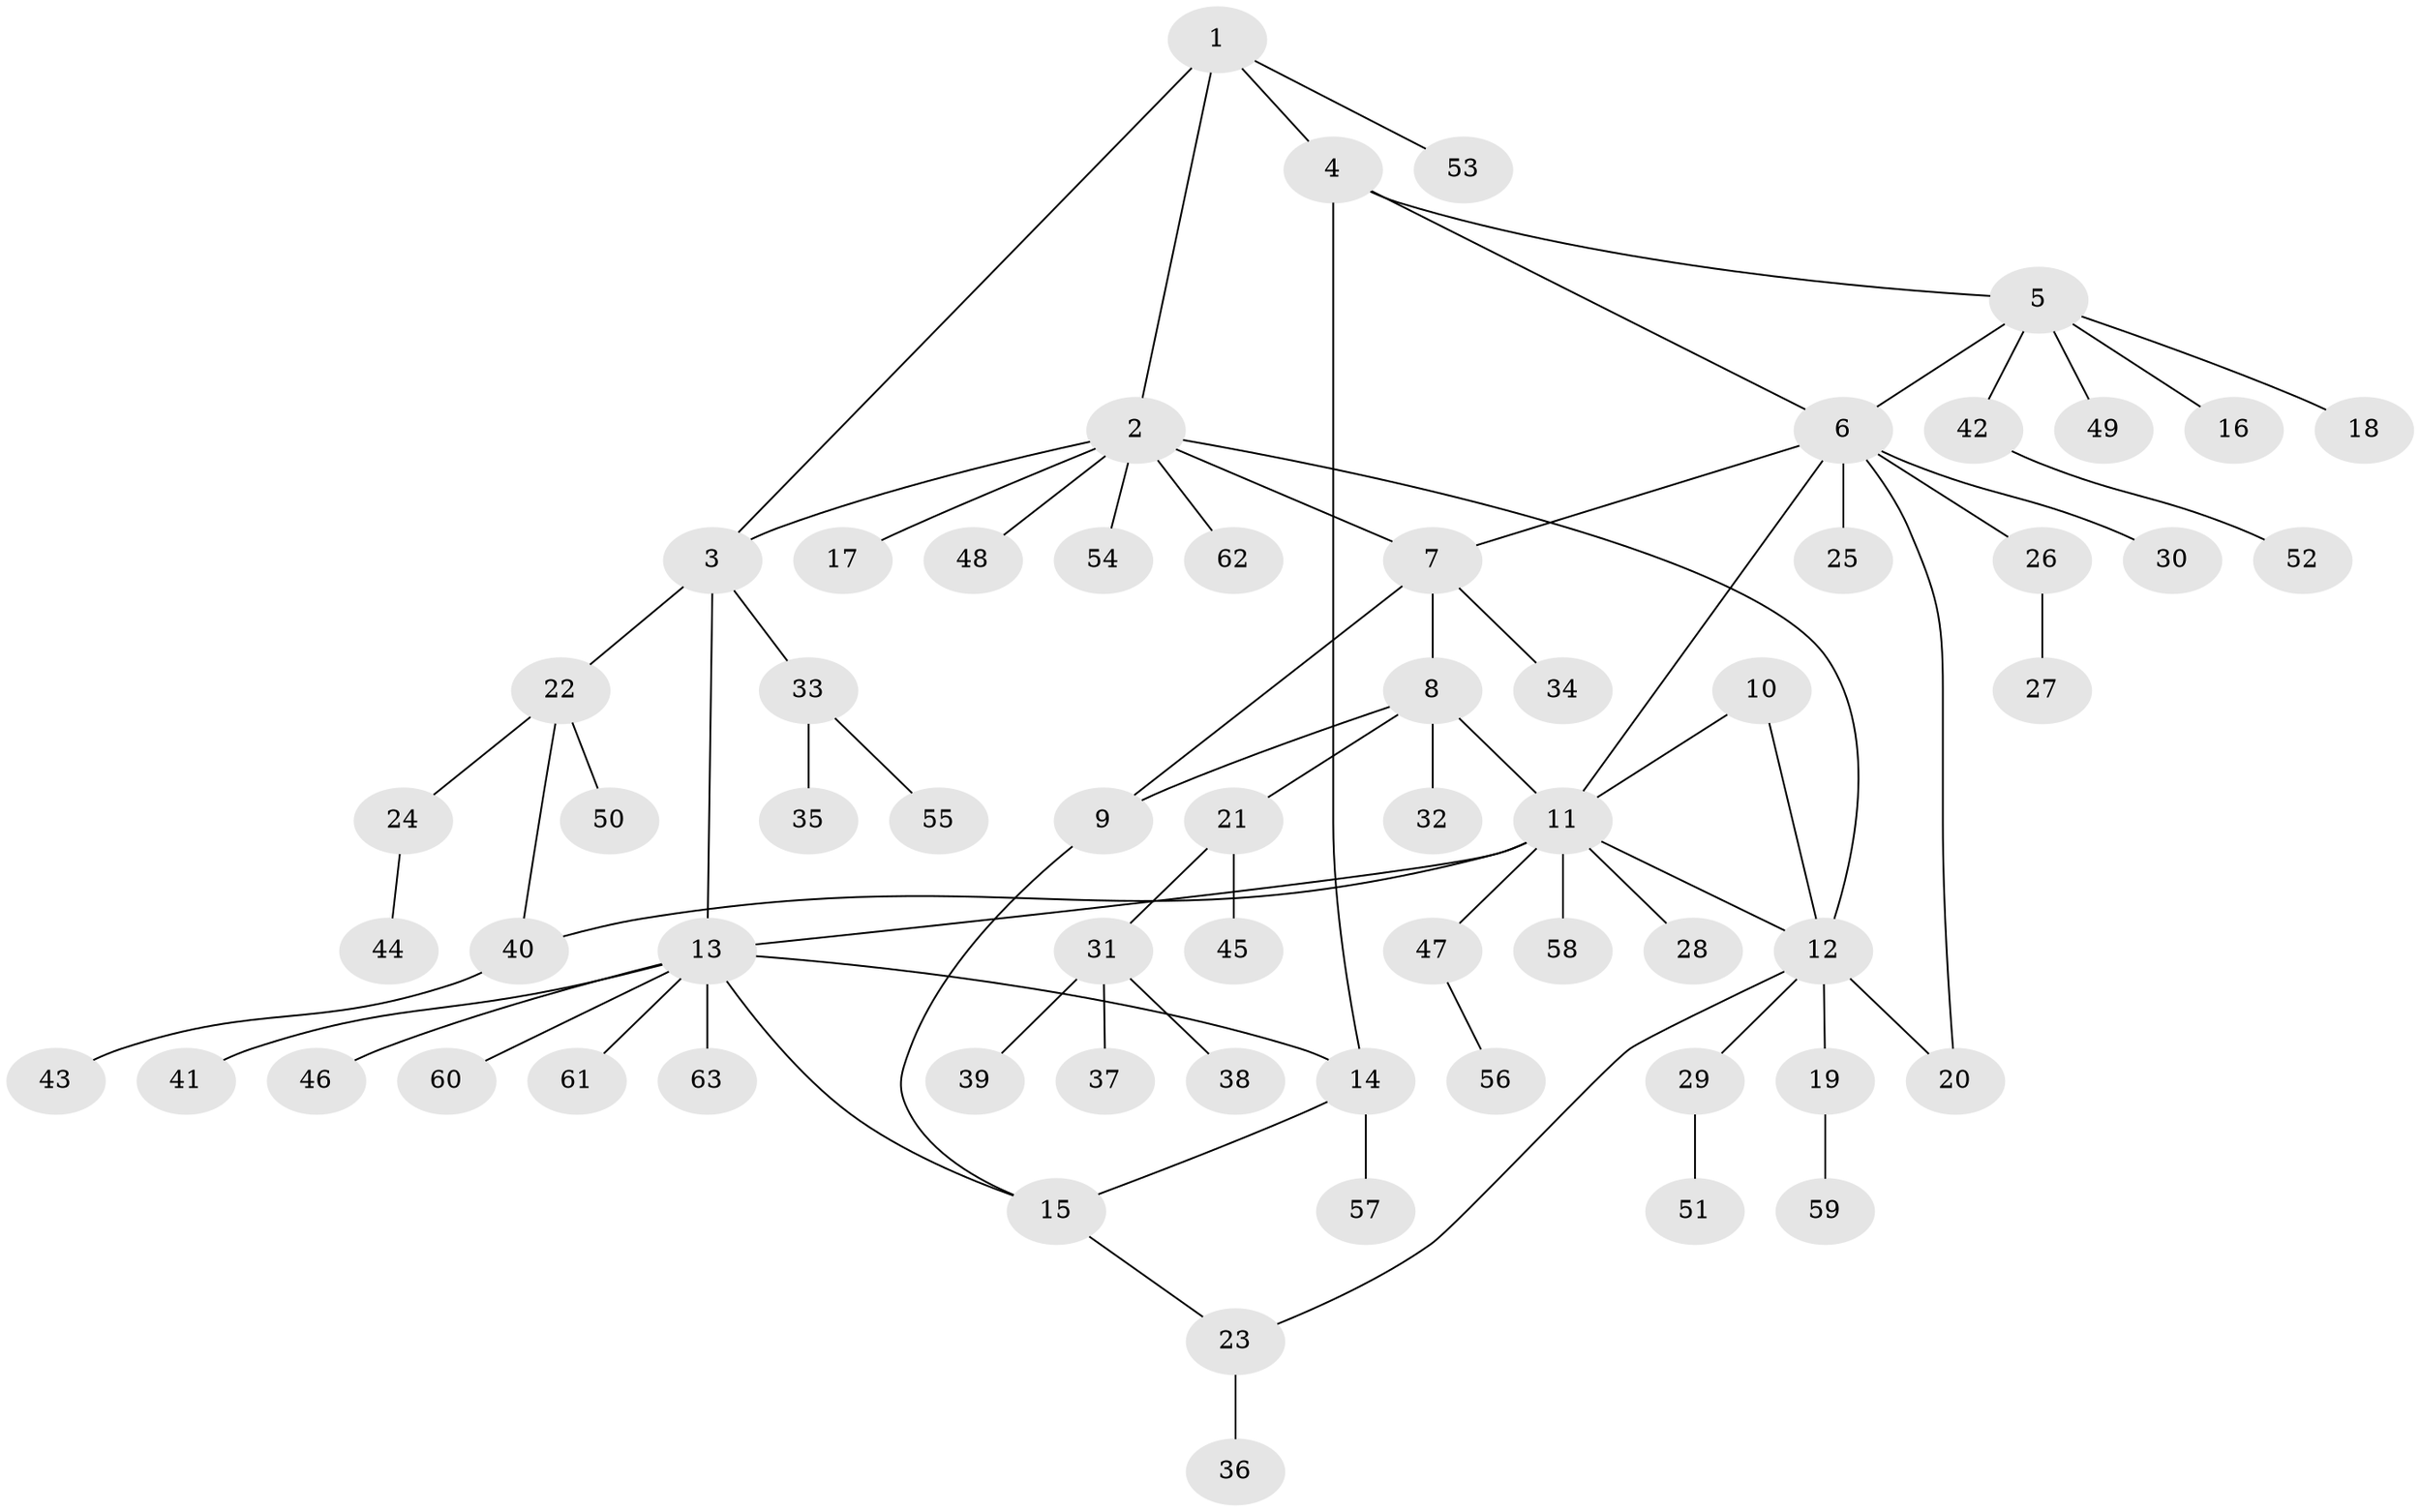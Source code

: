 // coarse degree distribution, {2: 0.17391304347826086, 10: 0.043478260869565216, 4: 0.043478260869565216, 6: 0.021739130434782608, 11: 0.021739130434782608, 5: 0.021739130434782608, 7: 0.021739130434782608, 8: 0.021739130434782608, 3: 0.043478260869565216, 1: 0.5869565217391305}
// Generated by graph-tools (version 1.1) at 2025/42/03/06/25 10:42:06]
// undirected, 63 vertices, 76 edges
graph export_dot {
graph [start="1"]
  node [color=gray90,style=filled];
  1;
  2;
  3;
  4;
  5;
  6;
  7;
  8;
  9;
  10;
  11;
  12;
  13;
  14;
  15;
  16;
  17;
  18;
  19;
  20;
  21;
  22;
  23;
  24;
  25;
  26;
  27;
  28;
  29;
  30;
  31;
  32;
  33;
  34;
  35;
  36;
  37;
  38;
  39;
  40;
  41;
  42;
  43;
  44;
  45;
  46;
  47;
  48;
  49;
  50;
  51;
  52;
  53;
  54;
  55;
  56;
  57;
  58;
  59;
  60;
  61;
  62;
  63;
  1 -- 2;
  1 -- 3;
  1 -- 4;
  1 -- 53;
  2 -- 3;
  2 -- 7;
  2 -- 12;
  2 -- 17;
  2 -- 48;
  2 -- 54;
  2 -- 62;
  3 -- 13;
  3 -- 22;
  3 -- 33;
  4 -- 5;
  4 -- 6;
  4 -- 14;
  5 -- 6;
  5 -- 16;
  5 -- 18;
  5 -- 42;
  5 -- 49;
  6 -- 7;
  6 -- 11;
  6 -- 20;
  6 -- 25;
  6 -- 26;
  6 -- 30;
  7 -- 8;
  7 -- 9;
  7 -- 34;
  8 -- 9;
  8 -- 11;
  8 -- 21;
  8 -- 32;
  9 -- 15;
  10 -- 11;
  10 -- 12;
  11 -- 12;
  11 -- 13;
  11 -- 28;
  11 -- 40;
  11 -- 47;
  11 -- 58;
  12 -- 19;
  12 -- 20;
  12 -- 23;
  12 -- 29;
  13 -- 14;
  13 -- 15;
  13 -- 41;
  13 -- 46;
  13 -- 60;
  13 -- 61;
  13 -- 63;
  14 -- 15;
  14 -- 57;
  15 -- 23;
  19 -- 59;
  21 -- 31;
  21 -- 45;
  22 -- 24;
  22 -- 40;
  22 -- 50;
  23 -- 36;
  24 -- 44;
  26 -- 27;
  29 -- 51;
  31 -- 37;
  31 -- 38;
  31 -- 39;
  33 -- 35;
  33 -- 55;
  40 -- 43;
  42 -- 52;
  47 -- 56;
}
